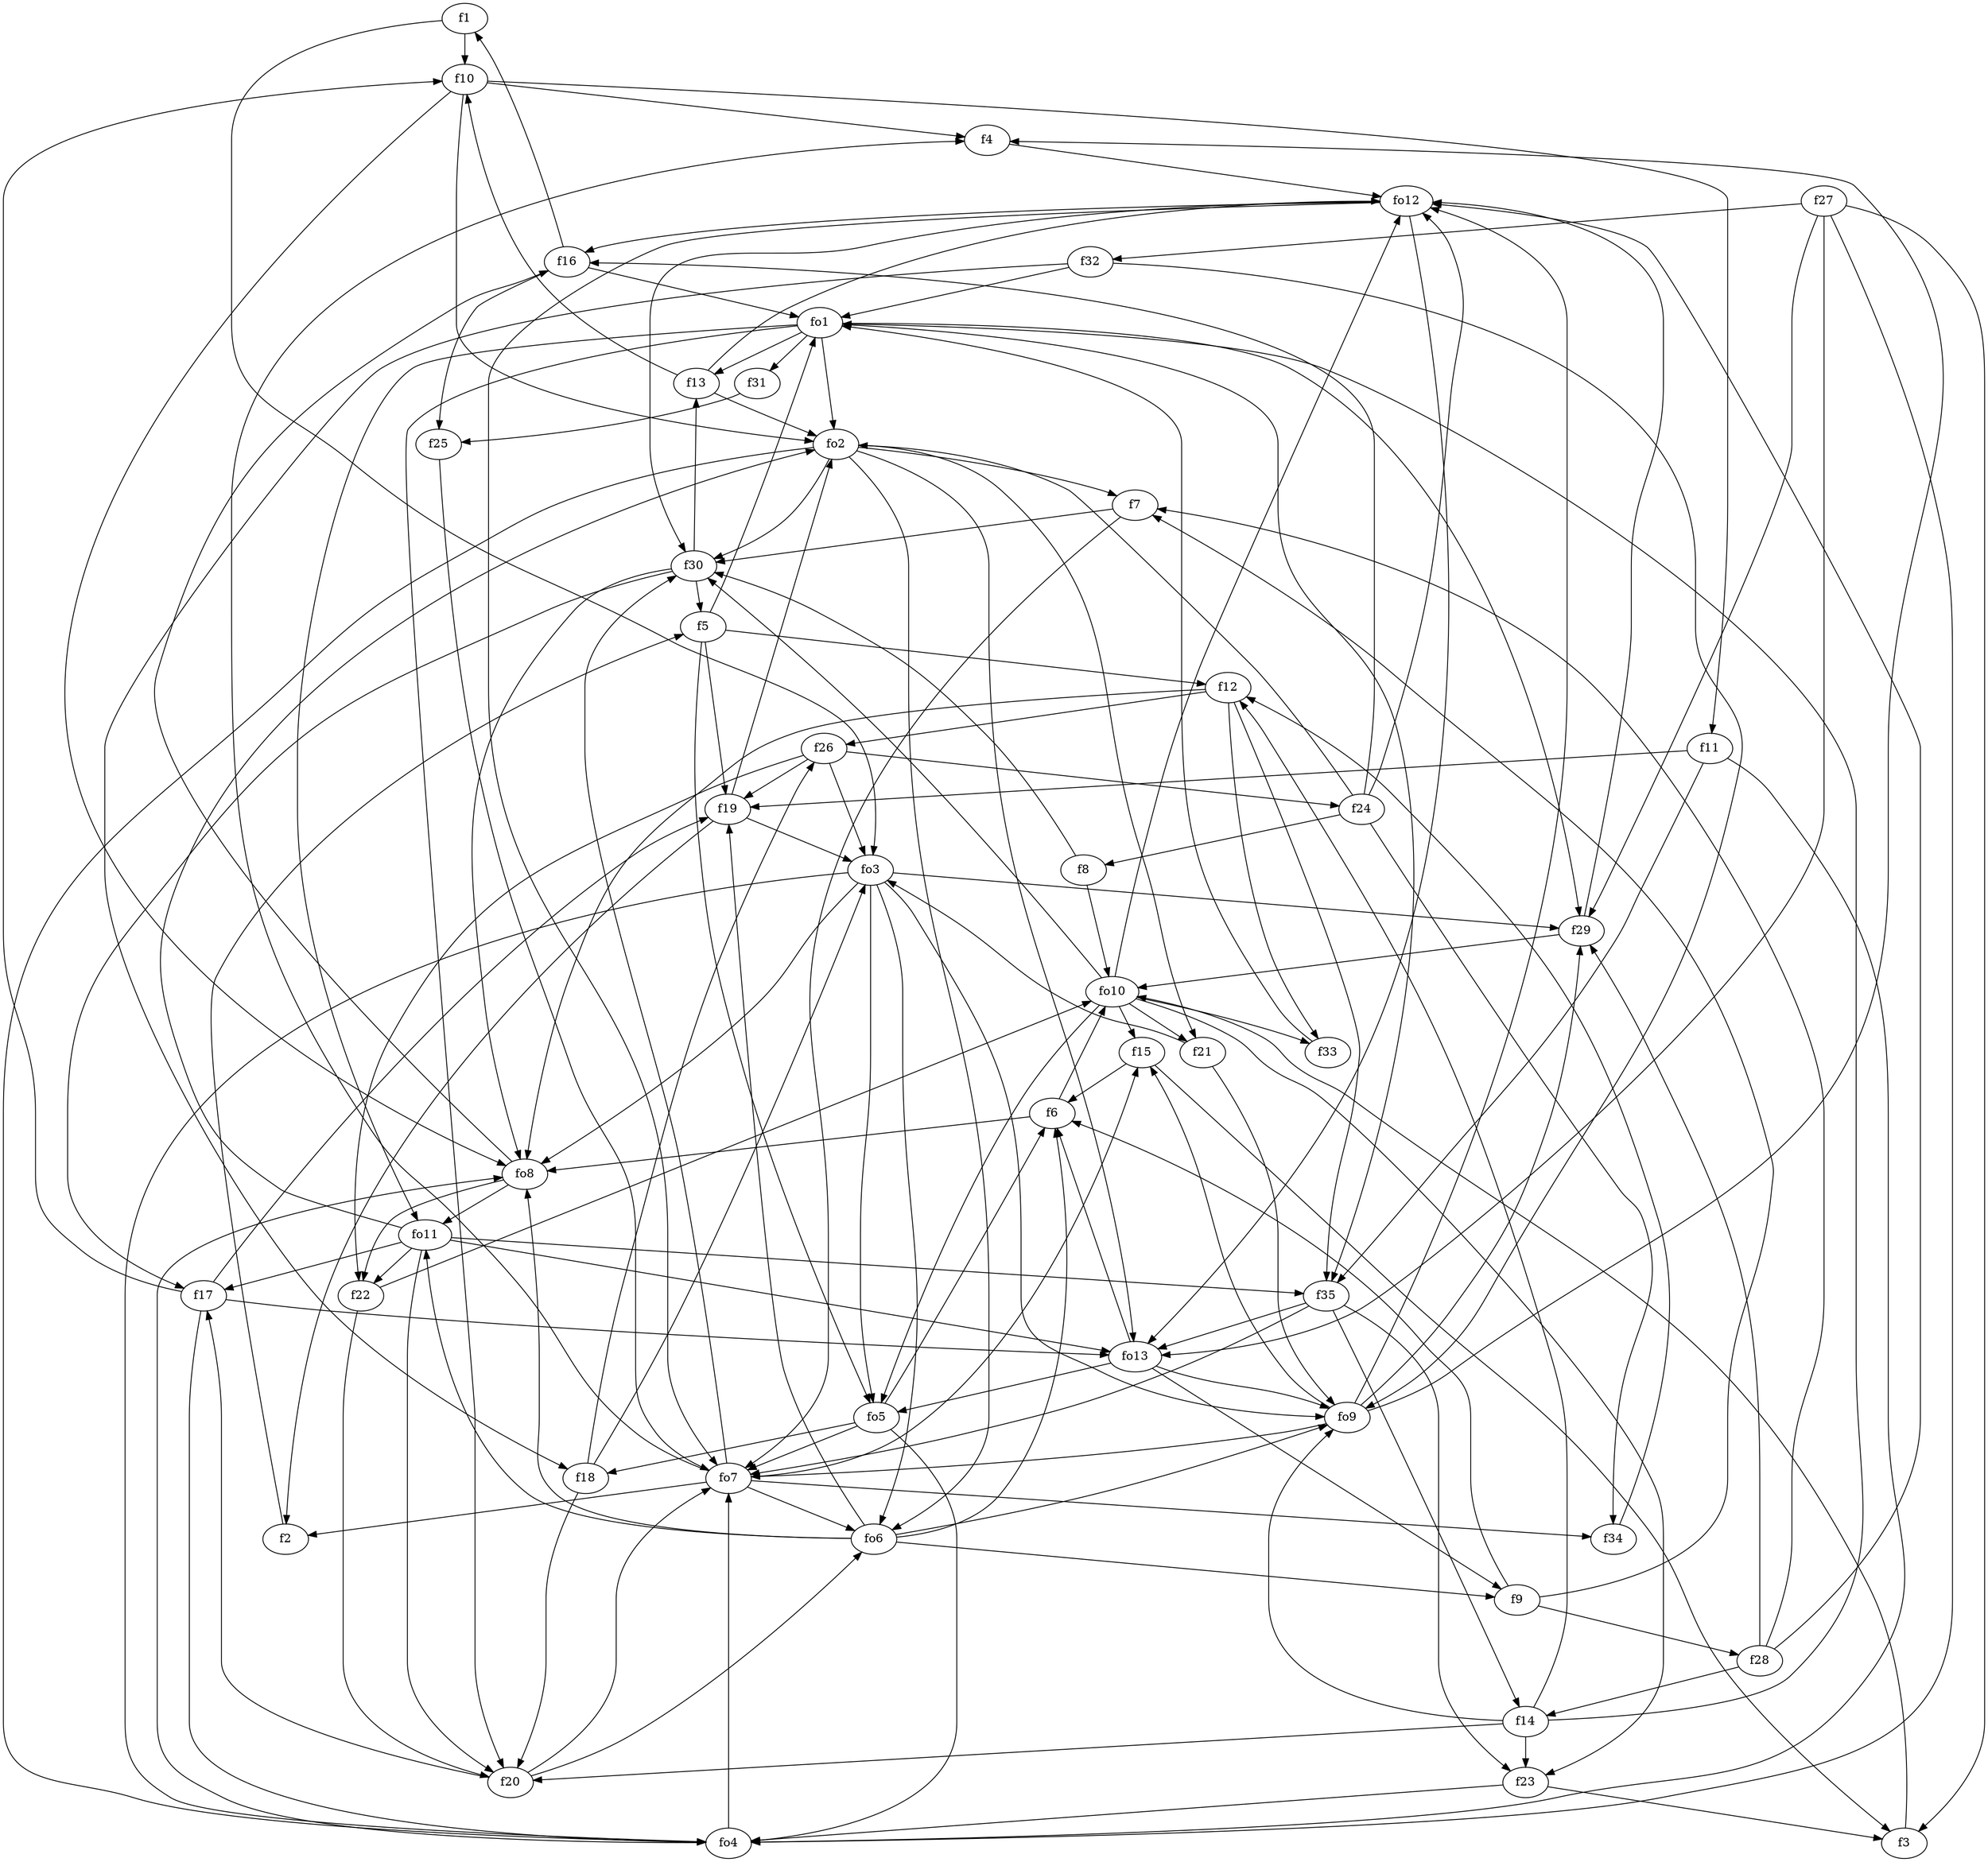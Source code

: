 strict digraph  {
f1;
f2;
f3;
f4;
f5;
f6;
f7;
f8;
f9;
f10;
f11;
f12;
f13;
f14;
f15;
f16;
f17;
f18;
f19;
f20;
f21;
f22;
f23;
f24;
f25;
f26;
f27;
f28;
f29;
f30;
f31;
f32;
f33;
f34;
f35;
fo1;
fo2;
fo3;
fo4;
fo5;
fo6;
fo7;
fo8;
fo9;
fo10;
fo11;
fo12;
fo13;
f1 -> fo3  [weight=2];
f1 -> f10  [weight=2];
f2 -> f5  [weight=2];
f3 -> fo10  [weight=2];
f4 -> fo12  [weight=2];
f5 -> f12  [weight=2];
f5 -> fo5  [weight=2];
f5 -> fo1  [weight=2];
f5 -> f19  [weight=2];
f6 -> fo10  [weight=2];
f6 -> fo8  [weight=2];
f7 -> f30  [weight=2];
f7 -> fo7  [weight=2];
f8 -> fo10  [weight=2];
f8 -> f30  [weight=2];
f9 -> f6  [weight=2];
f9 -> f28  [weight=2];
f9 -> f7  [weight=2];
f10 -> f4  [weight=2];
f10 -> fo8  [weight=2];
f10 -> fo2  [weight=2];
f10 -> f11  [weight=2];
f11 -> fo4  [weight=2];
f11 -> f35  [weight=2];
f11 -> f19  [weight=2];
f12 -> f35  [weight=2];
f12 -> f33  [weight=2];
f12 -> fo8  [weight=2];
f12 -> f26  [weight=2];
f13 -> f10  [weight=2];
f13 -> fo2  [weight=2];
f13 -> fo12  [weight=2];
f14 -> fo9  [weight=2];
f14 -> f12  [weight=2];
f14 -> fo1  [weight=2];
f14 -> f23  [weight=2];
f14 -> f20  [weight=2];
f15 -> f3  [weight=2];
f15 -> f6  [weight=2];
f16 -> f25  [weight=2];
f16 -> f1  [weight=2];
f16 -> fo1  [weight=2];
f17 -> fo4  [weight=2];
f17 -> fo13  [weight=2];
f17 -> f19  [weight=2];
f17 -> f10  [weight=2];
f18 -> f20  [weight=2];
f18 -> fo3  [weight=2];
f18 -> f26  [weight=2];
f19 -> fo3  [weight=2];
f19 -> f2  [weight=2];
f19 -> fo2  [weight=2];
f20 -> f17  [weight=2];
f20 -> fo7  [weight=2];
f20 -> fo6  [weight=2];
f21 -> fo3  [weight=2];
f21 -> fo9  [weight=2];
f22 -> f20  [weight=2];
f22 -> fo10  [weight=2];
f23 -> fo4  [weight=2];
f23 -> f3  [weight=2];
f24 -> fo2  [weight=2];
f24 -> fo12  [weight=2];
f24 -> f16  [weight=2];
f24 -> f8  [weight=2];
f24 -> f34  [weight=2];
f25 -> fo7  [weight=2];
f26 -> f19  [weight=2];
f26 -> fo3  [weight=2];
f26 -> f24  [weight=2];
f26 -> f22  [weight=2];
f27 -> fo4  [weight=2];
f27 -> fo13  [weight=2];
f27 -> f29  [weight=2];
f27 -> f32  [weight=2];
f27 -> f3  [weight=2];
f28 -> f7  [weight=2];
f28 -> f29  [weight=2];
f28 -> fo12  [weight=2];
f28 -> f14  [weight=2];
f29 -> fo12  [weight=2];
f29 -> fo10  [weight=2];
f30 -> fo8  [weight=2];
f30 -> f13  [weight=2];
f30 -> f5  [weight=2];
f30 -> f17  [weight=2];
f31 -> f25  [weight=2];
f32 -> f18  [weight=2];
f32 -> fo9  [weight=2];
f32 -> fo1  [weight=2];
f33 -> fo1  [weight=2];
f34 -> f12  [weight=2];
f35 -> f14  [weight=2];
f35 -> fo7  [weight=2];
f35 -> f23  [weight=2];
f35 -> fo13  [weight=2];
fo1 -> f31  [weight=2];
fo1 -> f13  [weight=2];
fo1 -> fo2  [weight=2];
fo1 -> fo11  [weight=2];
fo1 -> f20  [weight=2];
fo1 -> f29  [weight=2];
fo1 -> f35  [weight=2];
fo2 -> f21  [weight=2];
fo2 -> f7  [weight=2];
fo2 -> f30  [weight=2];
fo2 -> fo6  [weight=2];
fo2 -> fo13  [weight=2];
fo2 -> fo4  [weight=2];
fo3 -> fo4  [weight=2];
fo3 -> fo6  [weight=2];
fo3 -> fo9  [weight=2];
fo3 -> fo5  [weight=2];
fo3 -> f29  [weight=2];
fo3 -> fo8  [weight=2];
fo4 -> fo7  [weight=2];
fo4 -> fo8  [weight=2];
fo5 -> f18  [weight=2];
fo5 -> fo4  [weight=2];
fo5 -> fo7  [weight=2];
fo5 -> f6  [weight=2];
fo6 -> fo11  [weight=2];
fo6 -> f19  [weight=2];
fo6 -> fo9  [weight=2];
fo6 -> f6  [weight=2];
fo6 -> f9  [weight=2];
fo6 -> fo8  [weight=2];
fo7 -> f30  [weight=2];
fo7 -> f34  [weight=2];
fo7 -> fo6  [weight=2];
fo7 -> f15  [weight=2];
fo7 -> f2  [weight=2];
fo7 -> f4  [weight=2];
fo8 -> f22  [weight=2];
fo8 -> fo11  [weight=2];
fo8 -> f16  [weight=2];
fo9 -> fo12  [weight=2];
fo9 -> fo7  [weight=2];
fo9 -> f29  [weight=2];
fo9 -> f15  [weight=2];
fo9 -> f4  [weight=2];
fo10 -> f23  [weight=2];
fo10 -> f30  [weight=2];
fo10 -> fo5  [weight=2];
fo10 -> f33  [weight=2];
fo10 -> f15  [weight=2];
fo10 -> f21  [weight=2];
fo10 -> fo12  [weight=2];
fo11 -> f20  [weight=2];
fo11 -> f35  [weight=2];
fo11 -> fo2  [weight=2];
fo11 -> f22  [weight=2];
fo11 -> f17  [weight=2];
fo11 -> fo13  [weight=2];
fo12 -> fo7  [weight=2];
fo12 -> f16  [weight=2];
fo12 -> fo13  [weight=2];
fo12 -> f30  [weight=2];
fo13 -> fo5  [weight=2];
fo13 -> fo9  [weight=2];
fo13 -> f9  [weight=2];
fo13 -> f6  [weight=2];
}
